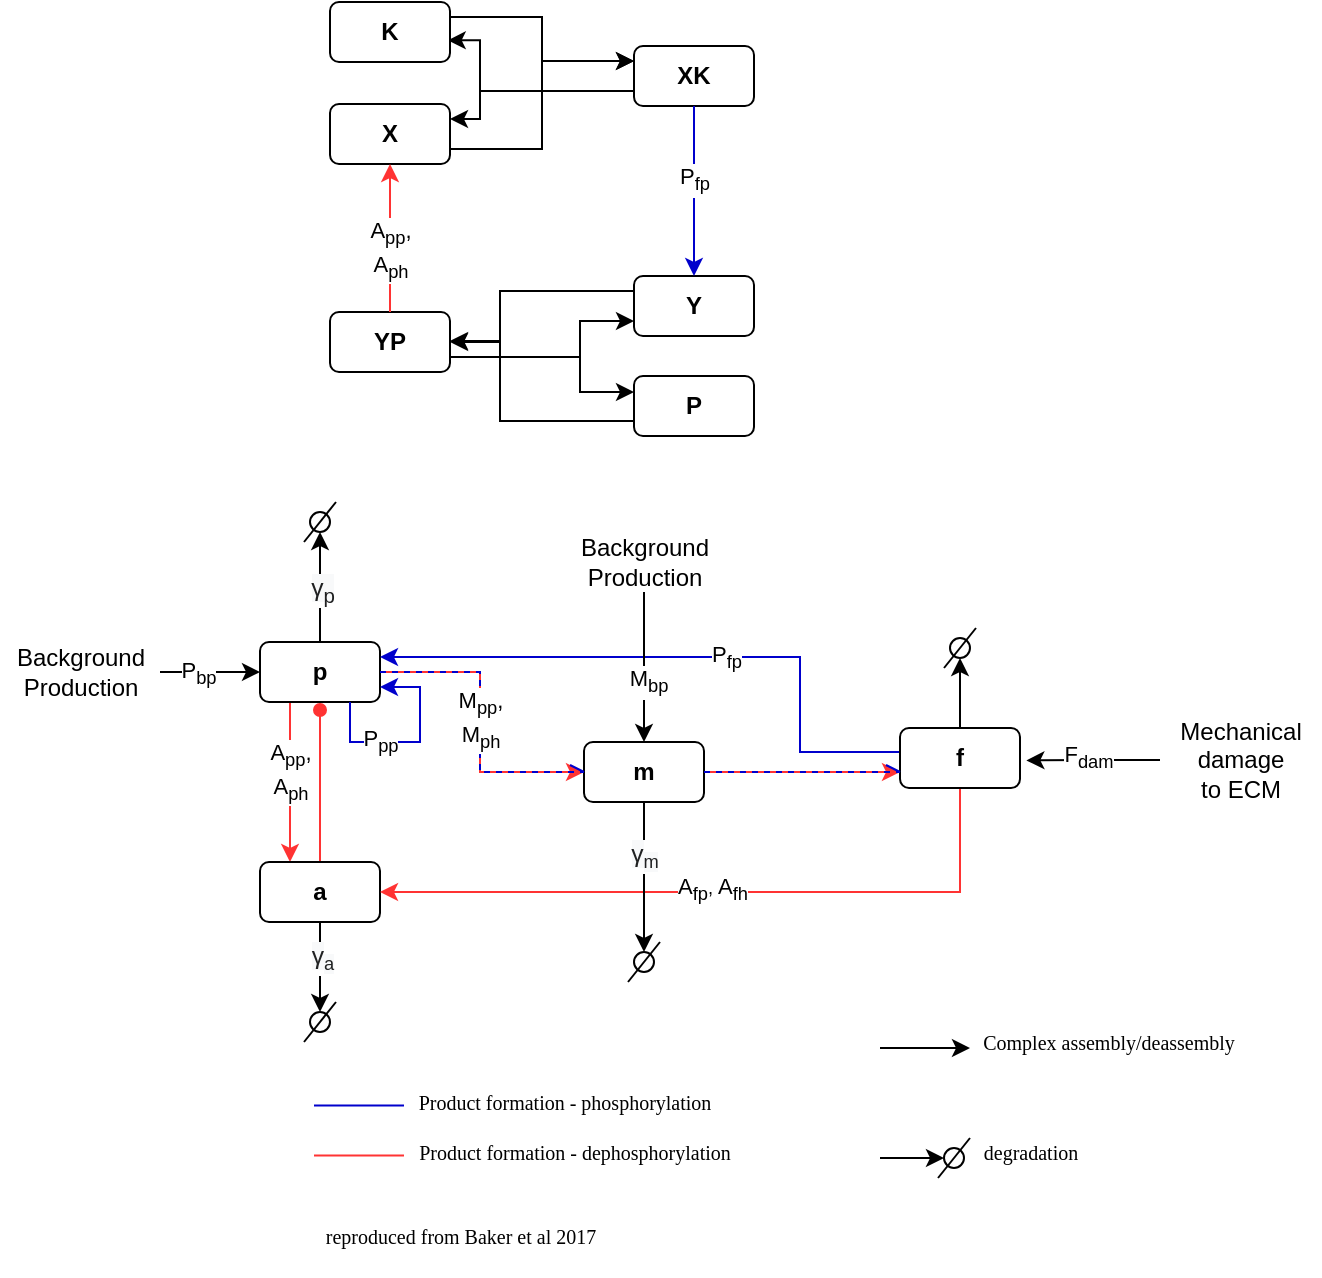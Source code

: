 <mxfile version="14.9.6" type="github">
  <diagram id="msztntWeUJczKLSn1g-O" name="Page-1">
    <mxGraphModel dx="679" dy="358" grid="1" gridSize="10" guides="1" tooltips="1" connect="1" arrows="1" fold="1" page="1" pageScale="1" pageWidth="827" pageHeight="1169" math="0" shadow="0">
      <root>
        <mxCell id="0" />
        <mxCell id="1" parent="0" />
        <mxCell id="sE3w0XTqBgx6vdSFThgq-1" style="edgeStyle=orthogonalEdgeStyle;rounded=0;orthogonalLoop=1;jettySize=auto;html=1;exitX=0.25;exitY=1;exitDx=0;exitDy=0;entryX=0.25;entryY=0;entryDx=0;entryDy=0;strokeColor=#FF3333;" edge="1" parent="1" source="sE3w0XTqBgx6vdSFThgq-5" target="sE3w0XTqBgx6vdSFThgq-9">
          <mxGeometry relative="1" as="geometry" />
        </mxCell>
        <mxCell id="sE3w0XTqBgx6vdSFThgq-2" value="A&lt;sub&gt;pp&lt;/sub&gt;,&lt;br&gt;A&lt;sub&gt;ph&lt;/sub&gt;" style="edgeLabel;html=1;align=center;verticalAlign=middle;resizable=0;points=[];" vertex="1" connectable="0" parent="sE3w0XTqBgx6vdSFThgq-1">
          <mxGeometry x="-0.142" relative="1" as="geometry">
            <mxPoint as="offset" />
          </mxGeometry>
        </mxCell>
        <mxCell id="sE3w0XTqBgx6vdSFThgq-3" style="edgeStyle=orthogonalEdgeStyle;rounded=0;orthogonalLoop=1;jettySize=auto;html=1;exitX=0.5;exitY=0;exitDx=0;exitDy=0;entryX=0.5;entryY=1;entryDx=0;entryDy=0;endArrow=classic;endFill=1;" edge="1" parent="1" source="sE3w0XTqBgx6vdSFThgq-5" target="sE3w0XTqBgx6vdSFThgq-22">
          <mxGeometry relative="1" as="geometry" />
        </mxCell>
        <mxCell id="sE3w0XTqBgx6vdSFThgq-4" value="&lt;span style=&quot;color: rgb(32 , 33 , 34) ; font-family: sans-serif ; font-size: 12.32px ; text-align: left ; background-color: rgb(248 , 249 , 250)&quot;&gt;γ&lt;sub&gt;p&lt;/sub&gt;&lt;/span&gt;" style="edgeLabel;html=1;align=center;verticalAlign=middle;resizable=0;points=[];" vertex="1" connectable="0" parent="sE3w0XTqBgx6vdSFThgq-3">
          <mxGeometry x="-0.032" y="-1" relative="1" as="geometry">
            <mxPoint as="offset" />
          </mxGeometry>
        </mxCell>
        <mxCell id="sE3w0XTqBgx6vdSFThgq-5" value="&lt;b&gt;p&lt;/b&gt;" style="rounded=1;whiteSpace=wrap;html=1;" vertex="1" parent="1">
          <mxGeometry x="240" y="430" width="60" height="30" as="geometry" />
        </mxCell>
        <mxCell id="sE3w0XTqBgx6vdSFThgq-6" style="edgeStyle=orthogonalEdgeStyle;rounded=0;orthogonalLoop=1;jettySize=auto;html=1;exitX=0.5;exitY=0;exitDx=0;exitDy=0;endArrow=oval;endFill=1;strokeColor=#FF3333;" edge="1" parent="1" source="sE3w0XTqBgx6vdSFThgq-9">
          <mxGeometry relative="1" as="geometry">
            <mxPoint x="270" y="534" as="sourcePoint" />
            <mxPoint x="270" y="464" as="targetPoint" />
          </mxGeometry>
        </mxCell>
        <mxCell id="sE3w0XTqBgx6vdSFThgq-7" style="edgeStyle=orthogonalEdgeStyle;rounded=0;orthogonalLoop=1;jettySize=auto;html=1;exitX=0.5;exitY=1;exitDx=0;exitDy=0;endArrow=classic;endFill=1;entryX=0.5;entryY=0;entryDx=0;entryDy=0;" edge="1" parent="1" source="sE3w0XTqBgx6vdSFThgq-9" target="sE3w0XTqBgx6vdSFThgq-24">
          <mxGeometry relative="1" as="geometry">
            <mxPoint x="270" y="610" as="targetPoint" />
          </mxGeometry>
        </mxCell>
        <mxCell id="sE3w0XTqBgx6vdSFThgq-8" value="&lt;span style=&quot;color: rgb(32 , 33 , 34) ; font-family: sans-serif ; font-size: 12.32px ; text-align: left ; background-color: rgb(248 , 249 , 250)&quot;&gt;γ&lt;/span&gt;&lt;sub style=&quot;color: rgb(32 , 33 , 34) ; font-family: sans-serif ; text-align: left ; background-color: rgb(248 , 249 , 250)&quot;&gt;a&lt;/sub&gt;" style="edgeLabel;html=1;align=center;verticalAlign=middle;resizable=0;points=[];" vertex="1" connectable="0" parent="sE3w0XTqBgx6vdSFThgq-7">
          <mxGeometry x="-0.215" y="1" relative="1" as="geometry">
            <mxPoint as="offset" />
          </mxGeometry>
        </mxCell>
        <mxCell id="sE3w0XTqBgx6vdSFThgq-9" value="&lt;b&gt;a&lt;/b&gt;" style="rounded=1;whiteSpace=wrap;html=1;" vertex="1" parent="1">
          <mxGeometry x="240" y="540" width="60" height="30" as="geometry" />
        </mxCell>
        <mxCell id="sE3w0XTqBgx6vdSFThgq-10" style="edgeStyle=orthogonalEdgeStyle;rounded=0;orthogonalLoop=1;jettySize=auto;html=1;entryX=1;entryY=0.25;entryDx=0;entryDy=0;strokeColor=#0000CC;" edge="1" parent="1" source="sE3w0XTqBgx6vdSFThgq-15" target="sE3w0XTqBgx6vdSFThgq-5">
          <mxGeometry relative="1" as="geometry">
            <Array as="points">
              <mxPoint x="510" y="485" />
              <mxPoint x="510" y="438" />
            </Array>
          </mxGeometry>
        </mxCell>
        <mxCell id="sE3w0XTqBgx6vdSFThgq-11" value="P&lt;sub&gt;fp&lt;/sub&gt;" style="edgeLabel;html=1;align=center;verticalAlign=middle;resizable=0;points=[];" vertex="1" connectable="0" parent="sE3w0XTqBgx6vdSFThgq-10">
          <mxGeometry x="-0.125" relative="1" as="geometry">
            <mxPoint as="offset" />
          </mxGeometry>
        </mxCell>
        <mxCell id="sE3w0XTqBgx6vdSFThgq-12" style="edgeStyle=orthogonalEdgeStyle;rounded=0;orthogonalLoop=1;jettySize=auto;html=1;exitX=0.5;exitY=1;exitDx=0;exitDy=0;entryX=1;entryY=0.5;entryDx=0;entryDy=0;endArrow=classic;endFill=1;strokeColor=#FF3333;" edge="1" parent="1" source="sE3w0XTqBgx6vdSFThgq-15" target="sE3w0XTqBgx6vdSFThgq-9">
          <mxGeometry relative="1" as="geometry" />
        </mxCell>
        <mxCell id="sE3w0XTqBgx6vdSFThgq-13" value="A&lt;sub&gt;fp&lt;/sub&gt;&lt;span style=&quot;font-size: 9.167px&quot;&gt;,&amp;nbsp;&lt;/span&gt;A&lt;sub&gt;fh&lt;/sub&gt;" style="edgeLabel;html=1;align=center;verticalAlign=middle;resizable=0;points=[];" vertex="1" connectable="0" parent="sE3w0XTqBgx6vdSFThgq-12">
          <mxGeometry x="0.031" y="-1" relative="1" as="geometry">
            <mxPoint as="offset" />
          </mxGeometry>
        </mxCell>
        <mxCell id="sE3w0XTqBgx6vdSFThgq-14" style="edgeStyle=orthogonalEdgeStyle;rounded=0;orthogonalLoop=1;jettySize=auto;html=1;exitX=0.5;exitY=0;exitDx=0;exitDy=0;endArrow=classic;endFill=1;entryX=0.5;entryY=1;entryDx=0;entryDy=0;" edge="1" parent="1" source="sE3w0XTqBgx6vdSFThgq-15" target="sE3w0XTqBgx6vdSFThgq-19">
          <mxGeometry relative="1" as="geometry">
            <mxPoint x="620" y="443" as="targetPoint" />
          </mxGeometry>
        </mxCell>
        <mxCell id="sE3w0XTqBgx6vdSFThgq-15" value="&lt;b&gt;f&lt;/b&gt;" style="rounded=1;whiteSpace=wrap;html=1;" vertex="1" parent="1">
          <mxGeometry x="560" y="473" width="60" height="30" as="geometry" />
        </mxCell>
        <mxCell id="sE3w0XTqBgx6vdSFThgq-16" style="edgeStyle=orthogonalEdgeStyle;rounded=0;orthogonalLoop=1;jettySize=auto;html=1;exitX=0.5;exitY=1;exitDx=0;exitDy=0;entryX=0.5;entryY=0;entryDx=0;entryDy=0;endArrow=classic;endFill=1;" edge="1" parent="1" source="sE3w0XTqBgx6vdSFThgq-18" target="sE3w0XTqBgx6vdSFThgq-26">
          <mxGeometry relative="1" as="geometry" />
        </mxCell>
        <mxCell id="sE3w0XTqBgx6vdSFThgq-17" value="&lt;span style=&quot;color: rgb(32 , 33 , 34) ; font-family: sans-serif ; font-size: 12.32px ; text-align: left ; background-color: rgb(248 , 249 , 250)&quot;&gt;γ&lt;/span&gt;&lt;sub style=&quot;color: rgb(32 , 33 , 34) ; font-family: sans-serif ; text-align: left ; background-color: rgb(248 , 249 , 250)&quot;&gt;m&lt;/sub&gt;" style="edgeLabel;html=1;align=center;verticalAlign=middle;resizable=0;points=[];" vertex="1" connectable="0" parent="sE3w0XTqBgx6vdSFThgq-16">
          <mxGeometry x="-0.3" relative="1" as="geometry">
            <mxPoint as="offset" />
          </mxGeometry>
        </mxCell>
        <mxCell id="sE3w0XTqBgx6vdSFThgq-18" value="&lt;b&gt;m&lt;/b&gt;" style="rounded=1;whiteSpace=wrap;html=1;" vertex="1" parent="1">
          <mxGeometry x="402" y="480" width="60" height="30" as="geometry" />
        </mxCell>
        <mxCell id="sE3w0XTqBgx6vdSFThgq-19" value="" style="ellipse;whiteSpace=wrap;html=1;aspect=fixed;" vertex="1" parent="1">
          <mxGeometry x="585" y="428" width="10" height="10" as="geometry" />
        </mxCell>
        <mxCell id="sE3w0XTqBgx6vdSFThgq-20" value="" style="endArrow=none;html=1;" edge="1" parent="1">
          <mxGeometry width="50" height="50" relative="1" as="geometry">
            <mxPoint x="582" y="443" as="sourcePoint" />
            <mxPoint x="598" y="423" as="targetPoint" />
          </mxGeometry>
        </mxCell>
        <mxCell id="sE3w0XTqBgx6vdSFThgq-21" value="&lt;div class=&quot;page&quot; title=&quot;Page 1&quot;&gt;&lt;div class=&quot;section&quot; style=&quot;background-color: rgb(255 , 255 , 255)&quot;&gt;&lt;div class=&quot;layoutArea&quot;&gt;&lt;div class=&quot;column&quot;&gt;&lt;p&gt;&lt;span style=&quot;font-family: &amp;#34;calibri&amp;#34;&quot;&gt;&lt;font style=&quot;font-size: 10px&quot;&gt;reproduced from Baker et al 2017&lt;/font&gt;&lt;/span&gt;&lt;/p&gt;&lt;/div&gt;&lt;/div&gt;&lt;/div&gt;&lt;/div&gt;" style="text;html=1;align=center;verticalAlign=middle;resizable=0;points=[];autosize=1;strokeColor=none;" vertex="1" parent="1">
          <mxGeometry x="265" y="707" width="150" height="40" as="geometry" />
        </mxCell>
        <mxCell id="sE3w0XTqBgx6vdSFThgq-22" value="" style="ellipse;whiteSpace=wrap;html=1;aspect=fixed;" vertex="1" parent="1">
          <mxGeometry x="265" y="365" width="10" height="10" as="geometry" />
        </mxCell>
        <mxCell id="sE3w0XTqBgx6vdSFThgq-23" value="" style="endArrow=none;html=1;" edge="1" parent="1">
          <mxGeometry width="50" height="50" relative="1" as="geometry">
            <mxPoint x="262" y="380.0" as="sourcePoint" />
            <mxPoint x="278" y="360.0" as="targetPoint" />
          </mxGeometry>
        </mxCell>
        <mxCell id="sE3w0XTqBgx6vdSFThgq-24" value="" style="ellipse;whiteSpace=wrap;html=1;aspect=fixed;" vertex="1" parent="1">
          <mxGeometry x="265" y="615" width="10" height="10" as="geometry" />
        </mxCell>
        <mxCell id="sE3w0XTqBgx6vdSFThgq-25" value="" style="endArrow=none;html=1;" edge="1" parent="1">
          <mxGeometry width="50" height="50" relative="1" as="geometry">
            <mxPoint x="262" y="630.0" as="sourcePoint" />
            <mxPoint x="278" y="610.0" as="targetPoint" />
          </mxGeometry>
        </mxCell>
        <mxCell id="sE3w0XTqBgx6vdSFThgq-26" value="" style="ellipse;whiteSpace=wrap;html=1;aspect=fixed;" vertex="1" parent="1">
          <mxGeometry x="427" y="585" width="10" height="10" as="geometry" />
        </mxCell>
        <mxCell id="sE3w0XTqBgx6vdSFThgq-27" value="" style="endArrow=none;html=1;" edge="1" parent="1">
          <mxGeometry width="50" height="50" relative="1" as="geometry">
            <mxPoint x="424" y="600.0" as="sourcePoint" />
            <mxPoint x="440" y="580.0" as="targetPoint" />
          </mxGeometry>
        </mxCell>
        <mxCell id="sE3w0XTqBgx6vdSFThgq-28" style="edgeStyle=orthogonalEdgeStyle;rounded=0;orthogonalLoop=1;jettySize=auto;html=1;entryX=1.053;entryY=0.54;entryDx=0;entryDy=0;entryPerimeter=0;endArrow=classic;endFill=1;" edge="1" parent="1" source="sE3w0XTqBgx6vdSFThgq-30" target="sE3w0XTqBgx6vdSFThgq-15">
          <mxGeometry relative="1" as="geometry" />
        </mxCell>
        <mxCell id="sE3w0XTqBgx6vdSFThgq-29" value="F&lt;sub&gt;dam&lt;/sub&gt;" style="edgeLabel;html=1;align=center;verticalAlign=middle;resizable=0;points=[];" vertex="1" connectable="0" parent="sE3w0XTqBgx6vdSFThgq-28">
          <mxGeometry x="0.045" y="-1" relative="1" as="geometry">
            <mxPoint x="-1" as="offset" />
          </mxGeometry>
        </mxCell>
        <mxCell id="sE3w0XTqBgx6vdSFThgq-30" value="Mechanical &lt;br&gt;damage&lt;br&gt;to ECM" style="text;html=1;align=center;verticalAlign=middle;resizable=0;points=[];autosize=1;strokeColor=none;" vertex="1" parent="1">
          <mxGeometry x="690" y="464" width="80" height="50" as="geometry" />
        </mxCell>
        <mxCell id="sE3w0XTqBgx6vdSFThgq-31" style="edgeStyle=orthogonalEdgeStyle;rounded=0;orthogonalLoop=1;jettySize=auto;html=1;entryX=0;entryY=0.5;entryDx=0;entryDy=0;endArrow=classic;endFill=1;" edge="1" parent="1" source="sE3w0XTqBgx6vdSFThgq-33" target="sE3w0XTqBgx6vdSFThgq-5">
          <mxGeometry relative="1" as="geometry">
            <Array as="points">
              <mxPoint x="210" y="445" />
              <mxPoint x="210" y="445" />
            </Array>
          </mxGeometry>
        </mxCell>
        <mxCell id="sE3w0XTqBgx6vdSFThgq-32" value="P&lt;sub&gt;bp&lt;/sub&gt;" style="edgeLabel;html=1;align=center;verticalAlign=middle;resizable=0;points=[];" vertex="1" connectable="0" parent="sE3w0XTqBgx6vdSFThgq-31">
          <mxGeometry x="-0.236" y="-1" relative="1" as="geometry">
            <mxPoint as="offset" />
          </mxGeometry>
        </mxCell>
        <mxCell id="sE3w0XTqBgx6vdSFThgq-33" value="Background&lt;br&gt;Production" style="text;html=1;align=center;verticalAlign=middle;resizable=0;points=[];autosize=1;strokeColor=none;" vertex="1" parent="1">
          <mxGeometry x="110" y="430" width="80" height="30" as="geometry" />
        </mxCell>
        <mxCell id="sE3w0XTqBgx6vdSFThgq-34" style="edgeStyle=orthogonalEdgeStyle;rounded=0;orthogonalLoop=1;jettySize=auto;html=1;entryX=0.5;entryY=0;entryDx=0;entryDy=0;endArrow=classic;endFill=1;" edge="1" parent="1" source="sE3w0XTqBgx6vdSFThgq-36" target="sE3w0XTqBgx6vdSFThgq-18">
          <mxGeometry relative="1" as="geometry" />
        </mxCell>
        <mxCell id="sE3w0XTqBgx6vdSFThgq-35" value="M&lt;sub&gt;bp&lt;/sub&gt;" style="edgeLabel;html=1;align=center;verticalAlign=middle;resizable=0;points=[];" vertex="1" connectable="0" parent="sE3w0XTqBgx6vdSFThgq-34">
          <mxGeometry x="-0.014" y="1" relative="1" as="geometry">
            <mxPoint x="1" y="8" as="offset" />
          </mxGeometry>
        </mxCell>
        <mxCell id="sE3w0XTqBgx6vdSFThgq-36" value="Background&lt;br&gt;Production" style="text;html=1;align=center;verticalAlign=middle;resizable=0;points=[];autosize=1;strokeColor=none;" vertex="1" parent="1">
          <mxGeometry x="392" y="375" width="80" height="30" as="geometry" />
        </mxCell>
        <mxCell id="sE3w0XTqBgx6vdSFThgq-37" style="edgeStyle=orthogonalEdgeStyle;rounded=0;orthogonalLoop=1;jettySize=auto;html=1;exitX=0.75;exitY=1;exitDx=0;exitDy=0;entryX=1;entryY=0.75;entryDx=0;entryDy=0;endArrow=classic;endFill=1;strokeColor=#0000CC;" edge="1" parent="1" source="sE3w0XTqBgx6vdSFThgq-5" target="sE3w0XTqBgx6vdSFThgq-5">
          <mxGeometry relative="1" as="geometry">
            <Array as="points">
              <mxPoint x="285" y="480" />
              <mxPoint x="320" y="480" />
              <mxPoint x="320" y="453" />
            </Array>
          </mxGeometry>
        </mxCell>
        <mxCell id="sE3w0XTqBgx6vdSFThgq-38" value="P&lt;sub&gt;pp&lt;/sub&gt;" style="edgeLabel;html=1;align=center;verticalAlign=middle;resizable=0;points=[];" vertex="1" connectable="0" parent="sE3w0XTqBgx6vdSFThgq-37">
          <mxGeometry x="-0.093" y="-1" relative="1" as="geometry">
            <mxPoint x="-12" y="-1" as="offset" />
          </mxGeometry>
        </mxCell>
        <mxCell id="sE3w0XTqBgx6vdSFThgq-39" value="&lt;div class=&quot;page&quot; title=&quot;Page 1&quot;&gt;&lt;div class=&quot;section&quot; style=&quot;background-color: rgb(255 , 255 , 255)&quot;&gt;&lt;div class=&quot;layoutArea&quot;&gt;&lt;div class=&quot;column&quot;&gt;&lt;p&gt;&lt;span style=&quot;font-family: &amp;#34;calibri&amp;#34;&quot;&gt;&lt;font style=&quot;font-size: 10px&quot;&gt;Complex assembly/deassembly&lt;/font&gt;&lt;/span&gt;&lt;/p&gt;&lt;/div&gt;&lt;/div&gt;&lt;/div&gt;&lt;/div&gt;" style="text;html=1;align=center;verticalAlign=middle;resizable=0;points=[];autosize=1;strokeColor=none;" vertex="1" parent="1">
          <mxGeometry x="594" y="610" width="140" height="40" as="geometry" />
        </mxCell>
        <mxCell id="sE3w0XTqBgx6vdSFThgq-41" value="&lt;div class=&quot;page&quot; title=&quot;Page 1&quot;&gt;&lt;div class=&quot;section&quot; style=&quot;background-color: rgb(255 , 255 , 255)&quot;&gt;&lt;div class=&quot;layoutArea&quot;&gt;&lt;div class=&quot;column&quot;&gt;&lt;p&gt;&lt;span style=&quot;font-family: &amp;#34;calibri&amp;#34;&quot;&gt;&lt;font style=&quot;font-size: 10px&quot;&gt;degradation&lt;/font&gt;&lt;/span&gt;&lt;/p&gt;&lt;/div&gt;&lt;/div&gt;&lt;/div&gt;&lt;/div&gt;" style="text;html=1;align=center;verticalAlign=middle;resizable=0;points=[];autosize=1;strokeColor=none;" vertex="1" parent="1">
          <mxGeometry x="595" y="665" width="60" height="40" as="geometry" />
        </mxCell>
        <mxCell id="sE3w0XTqBgx6vdSFThgq-42" value="&lt;div class=&quot;page&quot; title=&quot;Page 1&quot;&gt;&lt;div class=&quot;section&quot; style=&quot;background-color: rgb(255 , 255 , 255)&quot;&gt;&lt;div class=&quot;layoutArea&quot;&gt;&lt;div class=&quot;column&quot;&gt;&lt;p&gt;&lt;span style=&quot;font-family: &amp;#34;calibri&amp;#34;&quot;&gt;&lt;font style=&quot;font-size: 10px&quot;&gt;Product formation - phosphorylation&lt;/font&gt;&lt;/span&gt;&lt;/p&gt;&lt;/div&gt;&lt;/div&gt;&lt;/div&gt;&lt;/div&gt;" style="text;html=1;align=center;verticalAlign=middle;resizable=0;points=[];autosize=1;strokeColor=none;" vertex="1" parent="1">
          <mxGeometry x="312" y="640" width="160" height="40" as="geometry" />
        </mxCell>
        <mxCell id="sE3w0XTqBgx6vdSFThgq-43" value="&lt;div class=&quot;page&quot; title=&quot;Page 1&quot;&gt;&lt;div class=&quot;section&quot; style=&quot;background-color: rgb(255 , 255 , 255)&quot;&gt;&lt;div class=&quot;layoutArea&quot;&gt;&lt;div class=&quot;column&quot;&gt;&lt;p&gt;&lt;span style=&quot;font-family: &amp;#34;calibri&amp;#34; ; font-size: 10px&quot;&gt;Product formation -&lt;/span&gt;&lt;span style=&quot;font-family: &amp;#34;calibri&amp;#34; ; font-size: 10px&quot;&gt;&amp;nbsp;d&lt;/span&gt;&lt;span style=&quot;font-family: &amp;#34;calibri&amp;#34;&quot;&gt;&lt;font style=&quot;font-size: 10px&quot;&gt;ephosphorylation&lt;/font&gt;&lt;/span&gt;&lt;/p&gt;&lt;/div&gt;&lt;/div&gt;&lt;/div&gt;&lt;/div&gt;" style="text;html=1;align=center;verticalAlign=middle;resizable=0;points=[];autosize=1;strokeColor=none;" vertex="1" parent="1">
          <mxGeometry x="312" y="665" width="170" height="40" as="geometry" />
        </mxCell>
        <mxCell id="sE3w0XTqBgx6vdSFThgq-44" value="" style="ellipse;whiteSpace=wrap;html=1;aspect=fixed;" vertex="1" parent="1">
          <mxGeometry x="582" y="683" width="10" height="10" as="geometry" />
        </mxCell>
        <mxCell id="sE3w0XTqBgx6vdSFThgq-45" value="" style="endArrow=none;html=1;" edge="1" parent="1">
          <mxGeometry width="50" height="50" relative="1" as="geometry">
            <mxPoint x="579" y="698.0" as="sourcePoint" />
            <mxPoint x="595" y="678.0" as="targetPoint" />
          </mxGeometry>
        </mxCell>
        <mxCell id="sE3w0XTqBgx6vdSFThgq-46" style="edgeStyle=orthogonalEdgeStyle;rounded=0;orthogonalLoop=1;jettySize=auto;html=1;entryX=0;entryY=0.5;entryDx=0;entryDy=0;endArrow=classic;endFill=1;" edge="1" parent="1" target="sE3w0XTqBgx6vdSFThgq-44">
          <mxGeometry relative="1" as="geometry">
            <mxPoint x="550" y="688" as="sourcePoint" />
            <mxPoint x="490" y="768" as="targetPoint" />
          </mxGeometry>
        </mxCell>
        <mxCell id="sE3w0XTqBgx6vdSFThgq-48" style="edgeStyle=orthogonalEdgeStyle;rounded=0;orthogonalLoop=1;jettySize=auto;html=1;endArrow=classic;endFill=1;" edge="1" parent="1">
          <mxGeometry relative="1" as="geometry">
            <mxPoint x="550" y="633" as="sourcePoint" />
            <mxPoint x="595" y="633" as="targetPoint" />
            <Array as="points">
              <mxPoint x="560" y="633" />
              <mxPoint x="560" y="633" />
            </Array>
          </mxGeometry>
        </mxCell>
        <mxCell id="sE3w0XTqBgx6vdSFThgq-49" style="edgeStyle=orthogonalEdgeStyle;rounded=0;orthogonalLoop=1;jettySize=auto;html=1;endArrow=none;endFill=0;strokeColor=#0000CC;" edge="1" parent="1">
          <mxGeometry relative="1" as="geometry">
            <mxPoint x="267" y="661.76" as="sourcePoint" />
            <mxPoint x="312" y="661.76" as="targetPoint" />
            <Array as="points">
              <mxPoint x="277" y="661.76" />
              <mxPoint x="277" y="661.76" />
            </Array>
          </mxGeometry>
        </mxCell>
        <mxCell id="sE3w0XTqBgx6vdSFThgq-50" style="edgeStyle=orthogonalEdgeStyle;rounded=0;orthogonalLoop=1;jettySize=auto;html=1;endArrow=none;endFill=0;strokeColor=#FF3333;" edge="1" parent="1">
          <mxGeometry relative="1" as="geometry">
            <mxPoint x="267" y="686.76" as="sourcePoint" />
            <mxPoint x="312" y="686.76" as="targetPoint" />
            <Array as="points">
              <mxPoint x="277" y="686.76" />
              <mxPoint x="277" y="686.76" />
            </Array>
          </mxGeometry>
        </mxCell>
        <mxCell id="sE3w0XTqBgx6vdSFThgq-51" style="rounded=0;orthogonalLoop=1;jettySize=auto;html=1;strokeColor=#FF3333;edgeStyle=orthogonalEdgeStyle;endArrow=classic;endFill=1;" edge="1" parent="1">
          <mxGeometry relative="1" as="geometry">
            <mxPoint x="462" y="495" as="sourcePoint" />
            <mxPoint x="560" y="495" as="targetPoint" />
            <Array as="points">
              <mxPoint x="462" y="495" />
              <mxPoint x="560" y="495" />
            </Array>
          </mxGeometry>
        </mxCell>
        <mxCell id="sE3w0XTqBgx6vdSFThgq-52" style="rounded=0;orthogonalLoop=1;jettySize=auto;html=1;edgeStyle=orthogonalEdgeStyle;endArrow=openAsync;endFill=0;strokeColor=#0000CC;exitX=1;exitY=0.5;exitDx=0;exitDy=0;dashed=1;" edge="1" parent="1" source="sE3w0XTqBgx6vdSFThgq-18">
          <mxGeometry relative="1" as="geometry">
            <mxPoint x="462" y="494.94" as="sourcePoint" />
            <mxPoint x="560" y="495" as="targetPoint" />
            <Array as="points">
              <mxPoint x="560" y="495" />
            </Array>
          </mxGeometry>
        </mxCell>
        <mxCell id="sE3w0XTqBgx6vdSFThgq-53" style="rounded=0;orthogonalLoop=1;jettySize=auto;html=1;strokeColor=#FF3333;edgeStyle=orthogonalEdgeStyle;endArrow=classic;endFill=1;entryX=0;entryY=0.5;entryDx=0;entryDy=0;" edge="1" parent="1" target="sE3w0XTqBgx6vdSFThgq-18">
          <mxGeometry relative="1" as="geometry">
            <mxPoint x="300" y="445" as="sourcePoint" />
            <mxPoint x="418" y="444.8" as="targetPoint" />
            <Array as="points">
              <mxPoint x="350" y="445" />
              <mxPoint x="350" y="495" />
            </Array>
          </mxGeometry>
        </mxCell>
        <mxCell id="sE3w0XTqBgx6vdSFThgq-54" style="rounded=0;orthogonalLoop=1;jettySize=auto;html=1;edgeStyle=orthogonalEdgeStyle;endArrow=openAsync;endFill=0;strokeColor=#0000CC;exitX=1;exitY=0.5;exitDx=0;exitDy=0;dashed=1;entryX=0;entryY=0.5;entryDx=0;entryDy=0;" edge="1" parent="1" source="sE3w0XTqBgx6vdSFThgq-5" target="sE3w0XTqBgx6vdSFThgq-18">
          <mxGeometry relative="1" as="geometry">
            <mxPoint x="320" y="444.8" as="sourcePoint" />
            <mxPoint x="418" y="470" as="targetPoint" />
            <Array as="points">
              <mxPoint x="350" y="445" />
              <mxPoint x="350" y="495" />
            </Array>
          </mxGeometry>
        </mxCell>
        <mxCell id="sE3w0XTqBgx6vdSFThgq-55" value="M&lt;sub&gt;pp&lt;/sub&gt;,&lt;br&gt;M&lt;sub&gt;ph&lt;/sub&gt;" style="edgeLabel;html=1;align=center;verticalAlign=middle;resizable=0;points=[];" vertex="1" connectable="0" parent="sE3w0XTqBgx6vdSFThgq-54">
          <mxGeometry x="-0.118" relative="1" as="geometry">
            <mxPoint y="7" as="offset" />
          </mxGeometry>
        </mxCell>
        <mxCell id="sE3w0XTqBgx6vdSFThgq-71" style="edgeStyle=orthogonalEdgeStyle;rounded=0;orthogonalLoop=1;jettySize=auto;html=1;exitX=1;exitY=0.75;exitDx=0;exitDy=0;entryX=0;entryY=0.25;entryDx=0;entryDy=0;" edge="1" parent="1" source="sE3w0XTqBgx6vdSFThgq-56" target="sE3w0XTqBgx6vdSFThgq-57">
          <mxGeometry relative="1" as="geometry" />
        </mxCell>
        <mxCell id="sE3w0XTqBgx6vdSFThgq-56" value="&lt;b&gt;X&lt;/b&gt;" style="rounded=1;whiteSpace=wrap;html=1;" vertex="1" parent="1">
          <mxGeometry x="275" y="161" width="60" height="30" as="geometry" />
        </mxCell>
        <mxCell id="sE3w0XTqBgx6vdSFThgq-72" style="edgeStyle=orthogonalEdgeStyle;rounded=0;orthogonalLoop=1;jettySize=auto;html=1;exitX=0;exitY=0.75;exitDx=0;exitDy=0;entryX=0.981;entryY=0.638;entryDx=0;entryDy=0;entryPerimeter=0;" edge="1" parent="1" source="sE3w0XTqBgx6vdSFThgq-57" target="sE3w0XTqBgx6vdSFThgq-60">
          <mxGeometry relative="1" as="geometry">
            <Array as="points">
              <mxPoint x="350" y="155" />
              <mxPoint x="350" y="129" />
            </Array>
          </mxGeometry>
        </mxCell>
        <mxCell id="sE3w0XTqBgx6vdSFThgq-73" style="edgeStyle=orthogonalEdgeStyle;rounded=0;orthogonalLoop=1;jettySize=auto;html=1;exitX=0;exitY=0.75;exitDx=0;exitDy=0;entryX=1;entryY=0.25;entryDx=0;entryDy=0;" edge="1" parent="1" source="sE3w0XTqBgx6vdSFThgq-57" target="sE3w0XTqBgx6vdSFThgq-56">
          <mxGeometry relative="1" as="geometry">
            <mxPoint x="340" y="176" as="targetPoint" />
            <Array as="points">
              <mxPoint x="350" y="155" />
              <mxPoint x="350" y="169" />
            </Array>
          </mxGeometry>
        </mxCell>
        <mxCell id="sE3w0XTqBgx6vdSFThgq-57" value="&lt;b&gt;XK&lt;/b&gt;" style="rounded=1;whiteSpace=wrap;html=1;" vertex="1" parent="1">
          <mxGeometry x="427" y="132" width="60" height="30" as="geometry" />
        </mxCell>
        <mxCell id="sE3w0XTqBgx6vdSFThgq-75" style="edgeStyle=orthogonalEdgeStyle;rounded=0;orthogonalLoop=1;jettySize=auto;html=1;exitX=1;exitY=0.75;exitDx=0;exitDy=0;entryX=0;entryY=0.75;entryDx=0;entryDy=0;" edge="1" parent="1" source="sE3w0XTqBgx6vdSFThgq-58" target="sE3w0XTqBgx6vdSFThgq-59">
          <mxGeometry relative="1" as="geometry">
            <mxPoint x="335" y="294.5" as="sourcePoint" />
            <Array as="points">
              <mxPoint x="400" y="288" />
              <mxPoint x="400" y="270" />
            </Array>
          </mxGeometry>
        </mxCell>
        <mxCell id="sE3w0XTqBgx6vdSFThgq-76" style="edgeStyle=orthogonalEdgeStyle;rounded=0;orthogonalLoop=1;jettySize=auto;html=1;exitX=1;exitY=0.75;exitDx=0;exitDy=0;entryX=0;entryY=0.25;entryDx=0;entryDy=0;" edge="1" parent="1" source="sE3w0XTqBgx6vdSFThgq-58" target="sE3w0XTqBgx6vdSFThgq-61">
          <mxGeometry relative="1" as="geometry">
            <mxPoint x="335" y="294.5" as="sourcePoint" />
            <Array as="points">
              <mxPoint x="400" y="288" />
              <mxPoint x="400" y="305" />
              <mxPoint x="427" y="305" />
            </Array>
          </mxGeometry>
        </mxCell>
        <mxCell id="sE3w0XTqBgx6vdSFThgq-58" value="&lt;b&gt;YP&lt;/b&gt;" style="rounded=1;whiteSpace=wrap;html=1;" vertex="1" parent="1">
          <mxGeometry x="275" y="265" width="60" height="30" as="geometry" />
        </mxCell>
        <mxCell id="sE3w0XTqBgx6vdSFThgq-67" style="edgeStyle=orthogonalEdgeStyle;rounded=0;orthogonalLoop=1;jettySize=auto;html=1;exitX=0;exitY=0.25;exitDx=0;exitDy=0;" edge="1" parent="1" source="sE3w0XTqBgx6vdSFThgq-59">
          <mxGeometry relative="1" as="geometry">
            <mxPoint x="335" y="280" as="targetPoint" />
            <Array as="points">
              <mxPoint x="360" y="255" />
              <mxPoint x="360" y="280" />
            </Array>
          </mxGeometry>
        </mxCell>
        <mxCell id="sE3w0XTqBgx6vdSFThgq-59" value="&lt;b&gt;Y&lt;/b&gt;" style="rounded=1;whiteSpace=wrap;html=1;" vertex="1" parent="1">
          <mxGeometry x="427" y="247" width="60" height="30" as="geometry" />
        </mxCell>
        <mxCell id="sE3w0XTqBgx6vdSFThgq-62" style="edgeStyle=orthogonalEdgeStyle;rounded=0;orthogonalLoop=1;jettySize=auto;html=1;exitX=1;exitY=0.25;exitDx=0;exitDy=0;entryX=0;entryY=0.25;entryDx=0;entryDy=0;" edge="1" parent="1" source="sE3w0XTqBgx6vdSFThgq-60" target="sE3w0XTqBgx6vdSFThgq-57">
          <mxGeometry relative="1" as="geometry">
            <mxPoint x="500" y="110" as="targetPoint" />
          </mxGeometry>
        </mxCell>
        <mxCell id="sE3w0XTqBgx6vdSFThgq-60" value="&lt;b&gt;K&lt;/b&gt;" style="rounded=1;whiteSpace=wrap;html=1;" vertex="1" parent="1">
          <mxGeometry x="275" y="110" width="60" height="30" as="geometry" />
        </mxCell>
        <mxCell id="sE3w0XTqBgx6vdSFThgq-74" style="edgeStyle=orthogonalEdgeStyle;rounded=0;orthogonalLoop=1;jettySize=auto;html=1;entryX=1;entryY=0.25;entryDx=0;entryDy=0;exitX=0;exitY=0.75;exitDx=0;exitDy=0;" edge="1" parent="1" source="sE3w0XTqBgx6vdSFThgq-61">
          <mxGeometry relative="1" as="geometry">
            <mxPoint x="427" y="347" as="sourcePoint" />
            <mxPoint x="335" y="279.5" as="targetPoint" />
            <Array as="points">
              <mxPoint x="360" y="320" />
              <mxPoint x="360" y="280" />
            </Array>
          </mxGeometry>
        </mxCell>
        <mxCell id="sE3w0XTqBgx6vdSFThgq-61" value="&lt;b&gt;P&lt;/b&gt;" style="rounded=1;whiteSpace=wrap;html=1;" vertex="1" parent="1">
          <mxGeometry x="427" y="297" width="60" height="30" as="geometry" />
        </mxCell>
        <mxCell id="sE3w0XTqBgx6vdSFThgq-77" style="edgeStyle=orthogonalEdgeStyle;rounded=0;orthogonalLoop=1;jettySize=auto;html=1;strokeColor=#0000CC;exitX=0.5;exitY=1;exitDx=0;exitDy=0;entryX=0.5;entryY=0;entryDx=0;entryDy=0;" edge="1" parent="1" source="sE3w0XTqBgx6vdSFThgq-57" target="sE3w0XTqBgx6vdSFThgq-59">
          <mxGeometry relative="1" as="geometry">
            <Array as="points" />
            <mxPoint x="402" y="367.5" as="sourcePoint" />
            <mxPoint x="560" y="220" as="targetPoint" />
          </mxGeometry>
        </mxCell>
        <mxCell id="sE3w0XTqBgx6vdSFThgq-78" value="P&lt;sub&gt;fp&lt;/sub&gt;" style="edgeLabel;html=1;align=center;verticalAlign=middle;resizable=0;points=[];" vertex="1" connectable="0" parent="sE3w0XTqBgx6vdSFThgq-77">
          <mxGeometry x="-0.125" relative="1" as="geometry">
            <mxPoint as="offset" />
          </mxGeometry>
        </mxCell>
        <mxCell id="sE3w0XTqBgx6vdSFThgq-79" style="edgeStyle=orthogonalEdgeStyle;rounded=0;orthogonalLoop=1;jettySize=auto;html=1;exitX=0.5;exitY=0;exitDx=0;exitDy=0;entryX=0.5;entryY=1;entryDx=0;entryDy=0;strokeColor=#FF3333;" edge="1" parent="1" source="sE3w0XTqBgx6vdSFThgq-58" target="sE3w0XTqBgx6vdSFThgq-56">
          <mxGeometry relative="1" as="geometry">
            <mxPoint x="220" y="220" as="sourcePoint" />
            <mxPoint x="220" y="300" as="targetPoint" />
          </mxGeometry>
        </mxCell>
        <mxCell id="sE3w0XTqBgx6vdSFThgq-80" value="A&lt;sub&gt;pp&lt;/sub&gt;,&lt;br&gt;A&lt;sub&gt;ph&lt;/sub&gt;" style="edgeLabel;html=1;align=center;verticalAlign=middle;resizable=0;points=[];" vertex="1" connectable="0" parent="sE3w0XTqBgx6vdSFThgq-79">
          <mxGeometry x="-0.142" relative="1" as="geometry">
            <mxPoint as="offset" />
          </mxGeometry>
        </mxCell>
      </root>
    </mxGraphModel>
  </diagram>
</mxfile>
